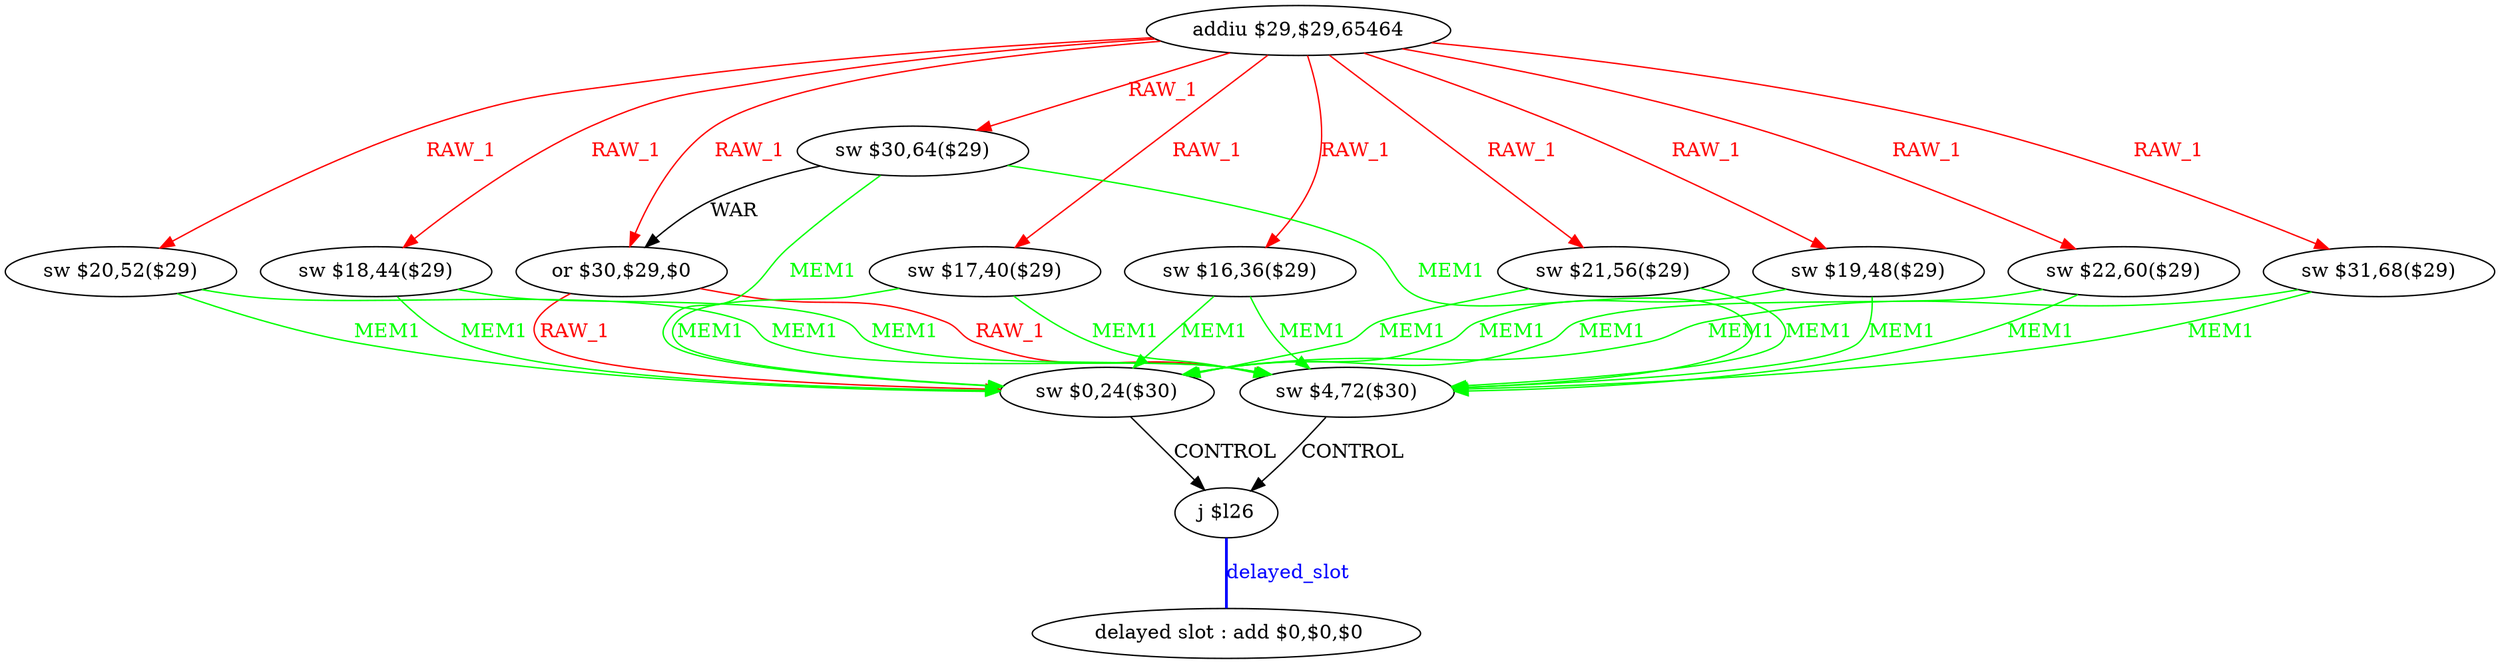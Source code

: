 digraph G1 {
node [shape = ellipse];
i14 [label = " delayed slot : add $0,$0,$0"] ;
i13 ->  i14 [style = bold, dir= none, fontcolor = blue, color = blue, label= "delayed_slot"];
i13 [label = "j $l26"] ;
i0 [label = "addiu $29,$29,65464"] ;
i0 ->  i10 [color = red, fontcolor = red, label= "RAW_1"];
i0 ->  i9 [color = red, fontcolor = red, label= "RAW_1"];
i0 ->  i8 [color = red, fontcolor = red, label= "RAW_1"];
i0 ->  i7 [color = red, fontcolor = red, label= "RAW_1"];
i0 ->  i6 [color = red, fontcolor = red, label= "RAW_1"];
i0 ->  i5 [color = red, fontcolor = red, label= "RAW_1"];
i0 ->  i4 [color = red, fontcolor = red, label= "RAW_1"];
i0 ->  i3 [color = red, fontcolor = red, label= "RAW_1"];
i0 ->  i2 [color = red, fontcolor = red, label= "RAW_1"];
i0 ->  i1 [color = red, fontcolor = red, label= "RAW_1"];
i10 [label = "or $30,$29,$0"] ;
i10 ->  i12 [color = red, fontcolor = red, label= "RAW_1"];
i10 ->  i11 [color = red, fontcolor = red, label= "RAW_1"];
i12 [label = "sw $0,24($30)"] ;
i12 ->  i13 [label= "CONTROL"];
i11 [label = "sw $4,72($30)"] ;
i11 ->  i13 [label= "CONTROL"];
i9 [label = "sw $16,36($29)"] ;
i9 ->  i12 [color = green, fontcolor = green, label= "MEM1"];
i9 ->  i11 [color = green, fontcolor = green, label= "MEM1"];
i8 [label = "sw $17,40($29)"] ;
i8 ->  i12 [color = green, fontcolor = green, label= "MEM1"];
i8 ->  i11 [color = green, fontcolor = green, label= "MEM1"];
i7 [label = "sw $18,44($29)"] ;
i7 ->  i12 [color = green, fontcolor = green, label= "MEM1"];
i7 ->  i11 [color = green, fontcolor = green, label= "MEM1"];
i6 [label = "sw $19,48($29)"] ;
i6 ->  i12 [color = green, fontcolor = green, label= "MEM1"];
i6 ->  i11 [color = green, fontcolor = green, label= "MEM1"];
i5 [label = "sw $20,52($29)"] ;
i5 ->  i12 [color = green, fontcolor = green, label= "MEM1"];
i5 ->  i11 [color = green, fontcolor = green, label= "MEM1"];
i4 [label = "sw $21,56($29)"] ;
i4 ->  i12 [color = green, fontcolor = green, label= "MEM1"];
i4 ->  i11 [color = green, fontcolor = green, label= "MEM1"];
i3 [label = "sw $22,60($29)"] ;
i3 ->  i12 [color = green, fontcolor = green, label= "MEM1"];
i3 ->  i11 [color = green, fontcolor = green, label= "MEM1"];
i2 [label = "sw $30,64($29)"] ;
i2 ->  i12 [color = green, fontcolor = green, label= "MEM1"];
i2 ->  i11 [color = green, fontcolor = green, label= "MEM1"];
i2 ->  i10 [label= "WAR"];
i1 [label = "sw $31,68($29)"] ;
i1 ->  i12 [color = green, fontcolor = green, label= "MEM1"];
i1 ->  i11 [color = green, fontcolor = green, label= "MEM1"];
}

